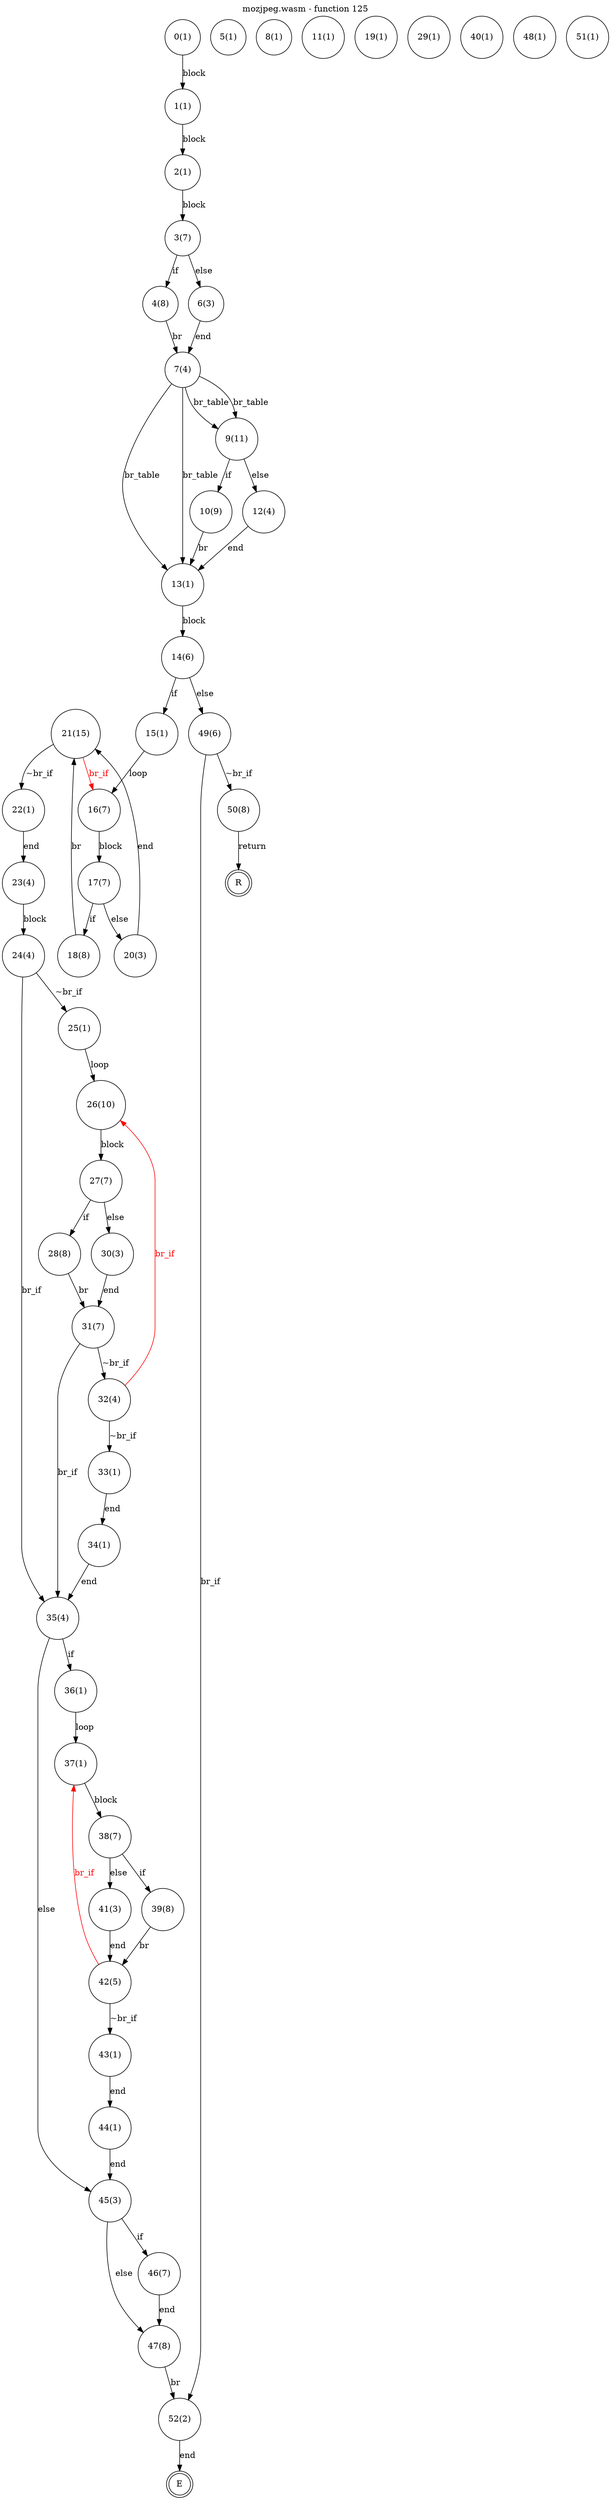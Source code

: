 digraph finite_state_machine {
    label = "mozjpeg.wasm - function 125"
    labelloc =  t
    labelfontsize = 16
    labelfontcolor = black
    labelfontname = "Helvetica"
    node [shape = doublecircle]; E R ;
node [shape=circle, fontcolor=black, style="", label="0(1)"]0
node [shape=circle, fontcolor=black, style="", label="1(1)"]1
node [shape=circle, fontcolor=black, style="", label="2(1)"]2
node [shape=circle, fontcolor=black, style="", label="3(7)"]3
node [shape=circle, fontcolor=black, style="", label="4(8)"]4
node [shape=circle, fontcolor=black, style="", label="5(1)"]5
node [shape=circle, fontcolor=black, style="", label="6(3)"]6
node [shape=circle, fontcolor=black, style="", label="7(4)"]7
node [shape=circle, fontcolor=black, style="", label="8(1)"]8
node [shape=circle, fontcolor=black, style="", label="9(11)"]9
node [shape=circle, fontcolor=black, style="", label="10(9)"]10
node [shape=circle, fontcolor=black, style="", label="11(1)"]11
node [shape=circle, fontcolor=black, style="", label="12(4)"]12
node [shape=circle, fontcolor=black, style="", label="13(1)"]13
node [shape=circle, fontcolor=black, style="", label="14(6)"]14
node [shape=circle, fontcolor=black, style="", label="15(1)"]15
node [shape=circle, fontcolor=black, style="", label="16(7)"]16
node [shape=circle, fontcolor=black, style="", label="17(7)"]17
node [shape=circle, fontcolor=black, style="", label="18(8)"]18
node [shape=circle, fontcolor=black, style="", label="19(1)"]19
node [shape=circle, fontcolor=black, style="", label="20(3)"]20
node [shape=circle, fontcolor=black, style="", label="21(15)"]21
node [shape=circle, fontcolor=black, style="", label="22(1)"]22
node [shape=circle, fontcolor=black, style="", label="23(4)"]23
node [shape=circle, fontcolor=black, style="", label="24(4)"]24
node [shape=circle, fontcolor=black, style="", label="25(1)"]25
node [shape=circle, fontcolor=black, style="", label="26(10)"]26
node [shape=circle, fontcolor=black, style="", label="27(7)"]27
node [shape=circle, fontcolor=black, style="", label="28(8)"]28
node [shape=circle, fontcolor=black, style="", label="29(1)"]29
node [shape=circle, fontcolor=black, style="", label="30(3)"]30
node [shape=circle, fontcolor=black, style="", label="31(7)"]31
node [shape=circle, fontcolor=black, style="", label="32(4)"]32
node [shape=circle, fontcolor=black, style="", label="33(1)"]33
node [shape=circle, fontcolor=black, style="", label="34(1)"]34
node [shape=circle, fontcolor=black, style="", label="35(4)"]35
node [shape=circle, fontcolor=black, style="", label="36(1)"]36
node [shape=circle, fontcolor=black, style="", label="37(1)"]37
node [shape=circle, fontcolor=black, style="", label="38(7)"]38
node [shape=circle, fontcolor=black, style="", label="39(8)"]39
node [shape=circle, fontcolor=black, style="", label="40(1)"]40
node [shape=circle, fontcolor=black, style="", label="41(3)"]41
node [shape=circle, fontcolor=black, style="", label="42(5)"]42
node [shape=circle, fontcolor=black, style="", label="43(1)"]43
node [shape=circle, fontcolor=black, style="", label="44(1)"]44
node [shape=circle, fontcolor=black, style="", label="45(3)"]45
node [shape=circle, fontcolor=black, style="", label="46(7)"]46
node [shape=circle, fontcolor=black, style="", label="47(8)"]47
node [shape=circle, fontcolor=black, style="", label="48(1)"]48
node [shape=circle, fontcolor=black, style="", label="49(6)"]49
node [shape=circle, fontcolor=black, style="", label="50(8)"]50
node [shape=circle, fontcolor=black, style="", label="51(1)"]51
node [shape=circle, fontcolor=black, style="", label="52(2)"]52
node [shape=circle, fontcolor=black, style="", label="E"]E
node [shape=circle, fontcolor=black, style="", label="R"]R
    0 -> 1[label="block"];
    1 -> 2[label="block"];
    2 -> 3[label="block"];
    3 -> 4[label="if"];
    3 -> 6[label="else"];
    4 -> 7[label="br"];
    6 -> 7[label="end"];
    7 -> 9[label="br_table"];
    7 -> 13[label="br_table"];
    7 -> 9[label="br_table"];
    7 -> 13[label="br_table"];
    9 -> 10[label="if"];
    9 -> 12[label="else"];
    10 -> 13[label="br"];
    12 -> 13[label="end"];
    13 -> 14[label="block"];
    14 -> 15[label="if"];
    14 -> 49[label="else"];
    15 -> 16[label="loop"];
    16 -> 17[label="block"];
    17 -> 18[label="if"];
    17 -> 20[label="else"];
    18 -> 21[label="br"];
    20 -> 21[label="end"];
    21 -> 22[label="~br_if"];
    21 -> 16[color="red" fontcolor="red" label="br_if"];
    22 -> 23[label="end"];
    23 -> 24[label="block"];
    24 -> 25[label="~br_if"];
    24 -> 35[label="br_if"];
    25 -> 26[label="loop"];
    26 -> 27[label="block"];
    27 -> 28[label="if"];
    27 -> 30[label="else"];
    28 -> 31[label="br"];
    30 -> 31[label="end"];
    31 -> 32[label="~br_if"];
    31 -> 35[label="br_if"];
    32 -> 33[label="~br_if"];
    32 -> 26[color="red" fontcolor="red" label="br_if"];
    33 -> 34[label="end"];
    34 -> 35[label="end"];
    35 -> 36[label="if"];
    35 -> 45[label="else"];
    36 -> 37[label="loop"];
    37 -> 38[label="block"];
    38 -> 39[label="if"];
    38 -> 41[label="else"];
    39 -> 42[label="br"];
    41 -> 42[label="end"];
    42 -> 43[label="~br_if"];
    42 -> 37[color="red" fontcolor="red" label="br_if"];
    43 -> 44[label="end"];
    44 -> 45[label="end"];
    45 -> 46[label="if"];
    45 -> 47[label="else"];
    46 -> 47[label="end"];
    47 -> 52[label="br"];
    49 -> 50[label="~br_if"];
    49 -> 52[label="br_if"];
    50 -> R[label="return"];
    52 -> E[label="end"];
}

